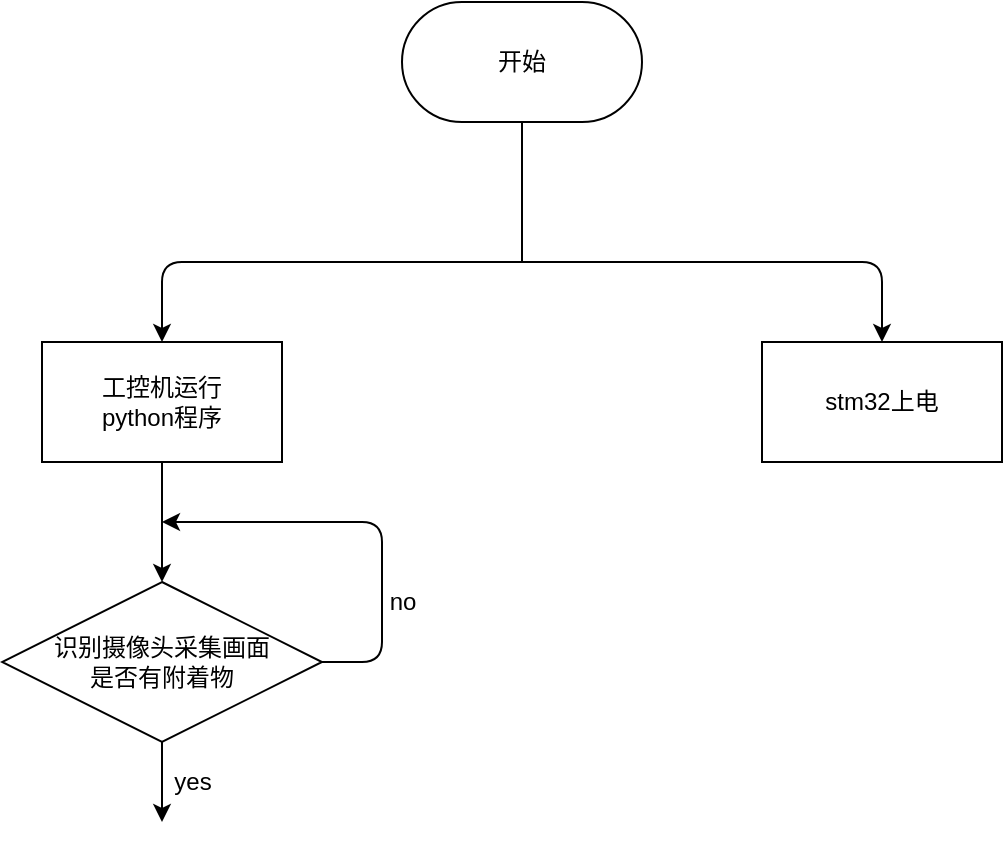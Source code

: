 <mxfile version="14.5.8" type="github">
  <diagram id="HSZ-7mpD-AuvzDwhHtqm" name="Page-1">
    <mxGraphModel dx="1422" dy="800" grid="1" gridSize="10" guides="1" tooltips="1" connect="1" arrows="1" fold="1" page="1" pageScale="1" pageWidth="827" pageHeight="1169" math="0" shadow="0">
      <root>
        <mxCell id="0" />
        <mxCell id="1" parent="0" />
        <mxCell id="i-hNxlxcHy67pqhQU0XC-1" value="开始" style="rounded=1;whiteSpace=wrap;html=1;arcSize=50;" vertex="1" parent="1">
          <mxGeometry x="340" y="30" width="120" height="60" as="geometry" />
        </mxCell>
        <mxCell id="i-hNxlxcHy67pqhQU0XC-3" value="stm32上电" style="rounded=0;whiteSpace=wrap;html=1;" vertex="1" parent="1">
          <mxGeometry x="520" y="200" width="120" height="60" as="geometry" />
        </mxCell>
        <mxCell id="i-hNxlxcHy67pqhQU0XC-8" value="" style="endArrow=classic;startArrow=classic;html=1;entryX=0.5;entryY=0;entryDx=0;entryDy=0;exitX=0.5;exitY=0;exitDx=0;exitDy=0;" edge="1" parent="1" source="i-hNxlxcHy67pqhQU0XC-10" target="i-hNxlxcHy67pqhQU0XC-3">
          <mxGeometry width="50" height="50" relative="1" as="geometry">
            <mxPoint x="220" y="200" as="sourcePoint" />
            <mxPoint x="580" y="200" as="targetPoint" />
            <Array as="points">
              <mxPoint x="220" y="160" />
              <mxPoint x="580" y="160" />
            </Array>
          </mxGeometry>
        </mxCell>
        <mxCell id="i-hNxlxcHy67pqhQU0XC-9" value="" style="endArrow=none;html=1;entryX=0.5;entryY=1;entryDx=0;entryDy=0;" edge="1" parent="1" target="i-hNxlxcHy67pqhQU0XC-1">
          <mxGeometry width="50" height="50" relative="1" as="geometry">
            <mxPoint x="400" y="160" as="sourcePoint" />
            <mxPoint x="400" y="90" as="targetPoint" />
          </mxGeometry>
        </mxCell>
        <mxCell id="i-hNxlxcHy67pqhQU0XC-10" value="工控机运行&lt;br&gt;python程序" style="rounded=0;whiteSpace=wrap;html=1;" vertex="1" parent="1">
          <mxGeometry x="160" y="200" width="120" height="60" as="geometry" />
        </mxCell>
        <mxCell id="i-hNxlxcHy67pqhQU0XC-11" value="" style="endArrow=classic;html=1;exitX=0.5;exitY=1;exitDx=0;exitDy=0;" edge="1" parent="1" source="i-hNxlxcHy67pqhQU0XC-10">
          <mxGeometry width="50" height="50" relative="1" as="geometry">
            <mxPoint x="390" y="330" as="sourcePoint" />
            <mxPoint x="220" y="320" as="targetPoint" />
          </mxGeometry>
        </mxCell>
        <mxCell id="i-hNxlxcHy67pqhQU0XC-12" value="识别摄像头采集画面&lt;br&gt;是否有附着物" style="rhombus;whiteSpace=wrap;html=1;" vertex="1" parent="1">
          <mxGeometry x="140" y="320" width="160" height="80" as="geometry" />
        </mxCell>
        <mxCell id="i-hNxlxcHy67pqhQU0XC-13" value="" style="endArrow=classic;html=1;" edge="1" parent="1">
          <mxGeometry width="50" height="50" relative="1" as="geometry">
            <mxPoint x="220" y="400" as="sourcePoint" />
            <mxPoint x="220" y="440" as="targetPoint" />
          </mxGeometry>
        </mxCell>
        <mxCell id="i-hNxlxcHy67pqhQU0XC-16" value="" style="endArrow=classic;html=1;edgeStyle=orthogonalEdgeStyle;" edge="1" parent="1">
          <mxGeometry width="50" height="50" relative="1" as="geometry">
            <mxPoint x="300" y="360" as="sourcePoint" />
            <mxPoint x="220" y="290" as="targetPoint" />
            <Array as="points">
              <mxPoint x="330" y="360" />
              <mxPoint x="330" y="290" />
            </Array>
          </mxGeometry>
        </mxCell>
        <mxCell id="i-hNxlxcHy67pqhQU0XC-17" value="no" style="text;html=1;align=center;verticalAlign=middle;resizable=0;points=[];autosize=1;strokeColor=none;" vertex="1" parent="1">
          <mxGeometry x="325" y="320" width="30" height="20" as="geometry" />
        </mxCell>
        <mxCell id="i-hNxlxcHy67pqhQU0XC-18" value="yes" style="text;html=1;align=center;verticalAlign=middle;resizable=0;points=[];autosize=1;strokeColor=none;" vertex="1" parent="1">
          <mxGeometry x="220" y="410" width="30" height="20" as="geometry" />
        </mxCell>
      </root>
    </mxGraphModel>
  </diagram>
</mxfile>
